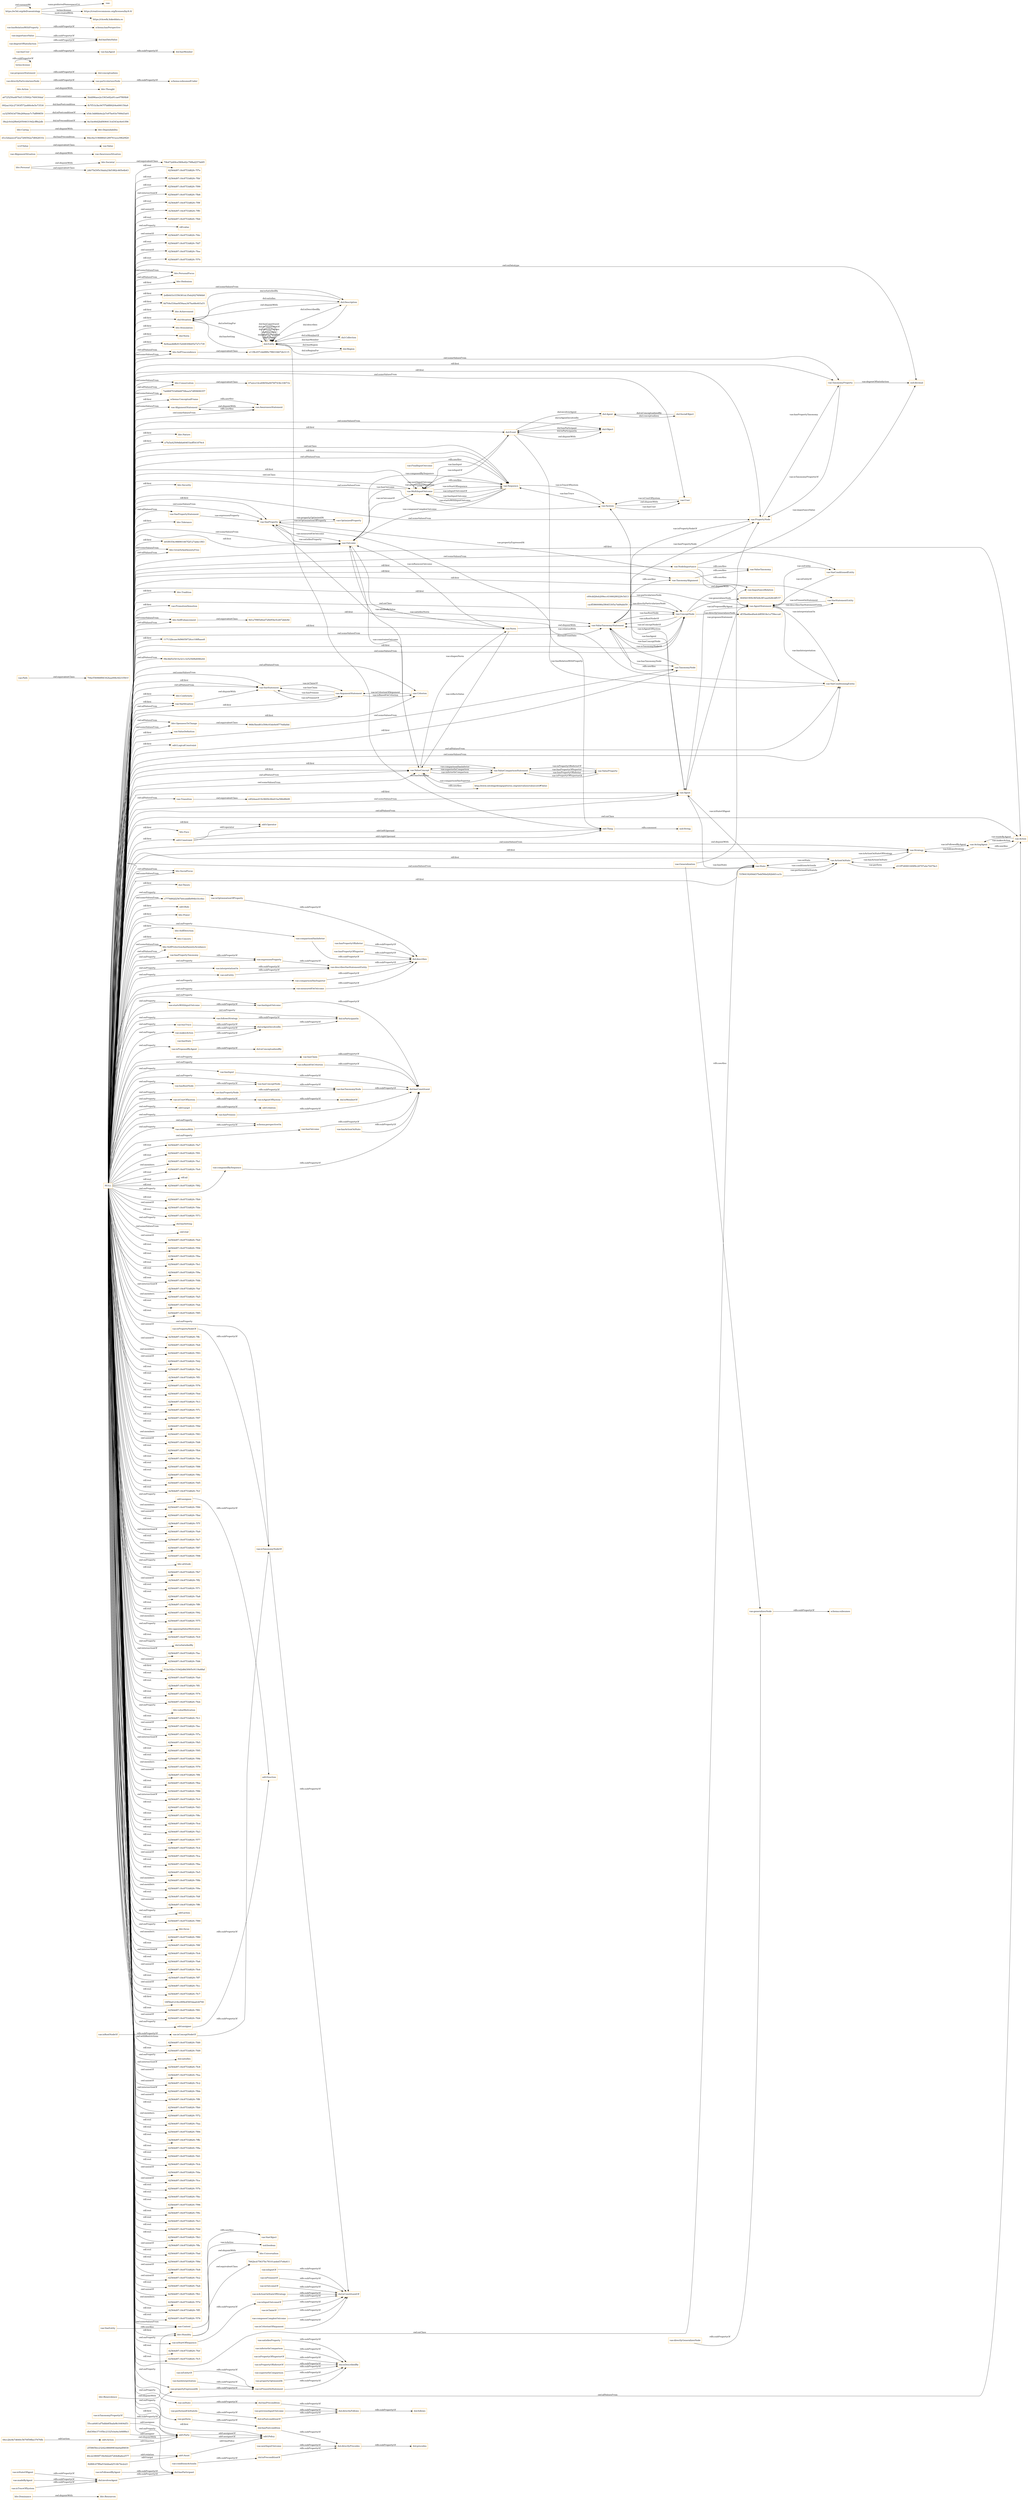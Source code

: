 digraph ar2dtool_diagram { 
rankdir=LR;
size="1501"
node [shape = rectangle, color="orange"]; "bhv:Dominance" "dul:Situation" "odrl:Action" "vae:Path" "64cc2bc8e7d640c5670f59fbe37676fb" "d31ff7d0991009f9c28797a4e74479e3" "bhv:PersonalFocus" "bhv:Hedonism" "bhv:Societal" "vae:NodeImportance" "bhv:Universalism" "2efb0d1b1f356381dc35eb20276f46b8" "8d704e530aef459aea367ba48e403a51" "vae:AwarenessSituation" "968e5bed81e506c93de0e0f774dfafdd" "vae:Value" "bhv:Achievement" "e4f2daae419c9609c06e61ba586d8b08" "odrl:Policy" "bhv:Stimulation" "dul:Norm" "vae:AlignmentSituation" "8e9eaedbffe91524483f4b052727c739" "odrl:Operator" "67a2ce14ce69650a9476f7436c10671b" "5356419249dd37bdd56bd282bfd1ca1b" "vae:VaeProperty" "bhv:SelfTrascendence" "e11f8c457cbbf8f0c7f80336672b3115" "vae:Outcome" "7ab868703d0b68708eacb7df09690357" "schema:ConceptualFrame" "vae:VaeEntity" "vae:MultiInputOutcome" "d1e3ebaeecd72ea7284562a7d842831b" "46c223800f739e9d2207264d6a6e2577" "bhv:Conservation" "vae:AlignmentStatement" "bhv:Dependability" "dul:SocialObject" "bhv:Caring" "255865fec23242c8868983da0adf4830" "odrl:Asset" "bhv:Nature" "a7fa5a42509dbfa604f1beff541879c4" "vae:Generalization" "vae:Context" "vae:ActionOnState" "vae:VaeStatement" "vae:TaxonomyProperty" "8a1be46d2bdf406413cd343ac6e41f06" "b5dc3dd6bb4e2a7e97be93e7084d3a01" "bhv:Security" "79b472d09ce58f4e82c79f8af2574d95" "vae:ConceptNode" "dul:Object" "bhv:Tolerance" "vae:System" "bhv:Humility" "55cca0d41af7bdbb85bafa9b16404d51" "odrl:Party" "fb7f51b3bc947f7b8f89204e690150a9" "vae:Norm" "b93f9354c988901667f2f127abbc1f63" "bhv:GrowthAndAnxietyFree" "84ec6a3196880d1289761aca39629f20" "vae:User" "vae:Sequence" "vae:AgentStatement" "vae:VaeConditionedEntity" "bhv:Tradition" "dul:Event" "vae:PromotionDemotion" "dul:Agent" "6649d1909c965d4c8f1aa2428cbff157" "vae:ValueTaxonomyStatement" "a6725250a487fef1335002c740030daf" "vae:TaxonomyAlignment" "bhv:SelfEnhancement" "117132bcaec9d96058726ce108fbaee8" "vae:Strategy" "f9b38d52541fa321c325256f8d098244" "vae:Agent" "df35be6bed0a4cbf85818e1a759ecca0" "bhv:Benevolence" "vae:FinalInputOutcome" "vae:VaeSituation" "bhv:Conformity" "vae:Action" "8286fc47ff4af10ebbad2514b74e2e21" "bhv:Resources" "dul:Collection" "vae:AwarenessStatement" "dbd30be37105bc23325cba4a3d48f6e3" "vae:ValueDefinition" "bhv:OpennessToChange" "vae:ActingAgent" "odrl:LogicalConstraint" "vae:ValueConcept" "vae:PropertyNode" "vae:ValueProperty" "vae:ValueComparisonStatement" "vae:VaeStatementEntity" "vae:Criterion" "bhv:Thought" "3bdd96aee2e3363e82a91cae07f6f4b8" "vae:Transition" "vae:State" "dul:Entity" "bhv:Face" "vae:VaeConditioningEntity" "vae:TaxonomyNode" "vae:VaePropertyStatement" "bhv:SocialFocus" "092aa162c27393f572a480c6e5e73530" "24b75d395c5dafa23bf1882c465e4b43" "odrl:Constraint" "vae:OptimizedProperty" "dul:Theory" "dul:Region" "dul:Description" "c69cdd26eb209ecc41666280229c5d13" "bhv:Action" "vcvf:Value" "c7776892f2567b0ceddfb994b1fcc0ec" "odrl:Rule" "bhv:Power" "7662bcb75637bc78101aebef37e8a411" "vae:ImportanceRelation" "bhv:Personal" "9d1a7f985d0ed72fb954e5cd472bfe9d" "70be556968f84342baa006cfd233561f" "cacff3860086a5f64f3305a7dd9abb59" "vae:ArgumentStatement" "38a2c0cb2f8e6205046319d2cff8a2db" "bhv:SelfDirection" "bhv:Concern" "ca3258543d758e269aeae7c7bff99859" "bhv:SelfProtectionAndAnxietyAvoidance" ; /*classes style*/
	"bhv:Action" -> "bhv:Thought" [ label = "owl:disjointWith" ];
	"vae:particularizesNode" -> "schema:subsumedUnder" [ label = "rdfs:subPropertyOf" ];
	"vae:hasConceptNode" -> "vae:hasTaxonomyNode" [ label = "rdfs:subPropertyOf" ];
	"vae:ConceptNode" -> "vae:PropertyNode" [ label = "owl:disjointWith" ];
	"vae:isTaxonomyNodeOf" -> "dul:isConstituentOf" [ label = "rdfs:subPropertyOf" ];
	"vae:proposesStatement" -> "dul:conceptualizes" [ label = "rdfs:subPropertyOf" ];
	"vae:previousInputOutcome" -> "dul:directlyFollows" [ label = "rdfs:subPropertyOf" ];
	"vae:hasTaxonomyNode" -> "dul:hasConstituent" [ label = "rdfs:subPropertyOf" ];
	"vae:nextInputOutcome" -> "dul:directlyPrecedes" [ label = "rdfs:subPropertyOf" ];
	"vae:VaeSituation" -> "vae:VaeStatement" [ label = "owl:disjointWith" ];
	"vae:comparisonHasInferior" -> "dul:describes" [ label = "rdfs:subPropertyOf" ];
	"vae:hasTrace" -> "dul:isAgentInvolvedIn" [ label = "rdfs:subPropertyOf" ];
	"vae:Path" -> "70be556968f84342baa006cfd233561f" [ label = "owl:equivalentClass" ];
	"vae:isInputOf" -> "dul:isConstituentOf" [ label = "rdfs:subPropertyOf" ];
	"dul:involvesAgent" -> "dul:hasParticipant" [ label = "rdfs:subPropertyOf" ];
	"terms:license" -> "terms:license" [ label = "rdfs:subPropertyOf" ];
	"dul:isAgentInvolvedIn" -> "dul:isParticipantIn" [ label = "rdfs:subPropertyOf" ];
	"bhv:SelfTrascendence" -> "e11f8c457cbbf8f0c7f80336672b3115" [ label = "owl:equivalentClass" ];
	"vae:describesVaeStatementEntity" -> "dul:describes" [ label = "rdfs:subPropertyOf" ];
	"vae:hasPropertyTaxonomy" -> "vae:expressesProperty" [ label = "rdfs:subPropertyOf" ];
	"dul:Event" -> "dul:Object" [ label = "owl:disjointWith" ];
	"vae:isPremiseOf" -> "dul:isConstituentOf" [ label = "rdfs:subPropertyOf" ];
	"vae:interpretationOn" -> "vae:describesVaeStatementEntity" [ label = "rdfs:subPropertyOf" ];
	"dul:Description" -> "dul:Situation" [ label = "owl:disjointWith" ];
	"odrl:Action" -> "odrl:Party" [ label = "owl:disjointWith" ];
	"vae:madeByAgent" -> "dul:involvesAgent" [ label = "rdfs:subPropertyOf" ];
	"dul:isPreconditionOf" -> "dul:directlyPrecedes" [ label = "rdfs:subPropertyOf" ];
	"vae:isOutcomeOf" -> "dul:isConstituentOf" [ label = "rdfs:subPropertyOf" ];
	"vae:isPresentInStatement" -> "dul:isDescribedBy" [ label = "rdfs:subPropertyOf" ];
	"vae:hasInput" -> "dul:hasConstituent" [ label = "rdfs:subPropertyOf" ];
	"bhv:Personal" -> "bhv:Societal" [ label = "owl:disjointWith" ];
	"bhv:Personal" -> "24b75d395c5dafa23bf1882c465e4b43" [ label = "owl:equivalentClass" ];
	"vae:hasUser" -> "vae:hasAgent" [ label = "rdfs:subPropertyOf" ];
	"vae:onState" -> "dul:hasPrecondition" [ label = "rdfs:subPropertyOf" ];
	"vae:hasActionOnState" -> "dul:hasConstituent" [ label = "rdfs:subPropertyOf" ];
	"vae:hasPropertyNode" -> "vae:hasTaxonomyNode" [ label = "rdfs:subPropertyOf" ];
	"dul:hasPrecondition" -> "dul:directlyFollows" [ label = "rdfs:subPropertyOf" ];
	"vae:hasPropertyOfSuperior" -> "dul:describes" [ label = "rdfs:subPropertyOf" ];
	"bhv:Conservation" -> "67a2ce14ce69650a9476f7436c10671b" [ label = "owl:equivalentClass" ];
	"vae:isPropertyNodeOf" -> "vae:isTaxonomyNodeOf" [ label = "rdfs:subPropertyOf" ];
	"bhv:Societal" -> "79b472d09ce58f4e82c79f8af2574d95" [ label = "owl:equivalentClass" ];
	"vae:Transition" -> "e4f2daae419c9609c06e61ba586d8b08" [ label = "owl:equivalentClass" ];
	"vae:comparisonHasSuperior" -> "dul:describes" [ label = "rdfs:subPropertyOf" ];
	"vae:hasOutcome" -> "dul:hasConstituent" [ label = "rdfs:subPropertyOf" ];
	"vae:Norm" -> "vae:ValueTaxonomyStatement" [ label = "owl:disjointWith" ];
	"vae:importanceValue" -> "dul:hasDataValue" [ label = "rdfs:subPropertyOf" ];
	"vae:isProposedByAgent" -> "dul:isConceptualizedBy" [ label = "rdfs:subPropertyOf" ];
	"bhv:Dominance" -> "bhv:Resources" [ label = "owl:disjointWith" ];
	"vae:isEntityOf" -> "vae:isPresentInStatement" [ label = "rdfs:subPropertyOf" ];
	"vae:MultiInputOutcome" -> "vae:Sequence" [ label = "rdfs:seeAlso" ];
	"vae:propertyExpressedAt" -> "vae:isPresentInStatement" [ label = "rdfs:subPropertyOf" ];
	"vae:hasState" -> "dul:isAgentInvolvedIn" [ label = "rdfs:subPropertyOf" ];
	"vae:AwarenessStatement" -> "vae:AlignmentStatement" [ label = "rdfs:seeAlso" ];
	"vae:isConceptNodeOf" -> "vae:isTaxonomyNodeOf" [ label = "rdfs:subPropertyOf" ];
	"bhv:Caring" -> "bhv:Dependability" [ label = "owl:disjointWith" ];
	"vae:hasRootNode" -> "vae:hasConceptNode" [ label = "rdfs:subPropertyOf" ];
	"vae:isAgentOfSystem" -> "dul:isMemberOf" [ label = "rdfs:subPropertyOf" ];
	"vae:ValueConcept" -> "http://www.ontologydesignpatterns.org/ont/values/valuecore#Value" [ label = "rdfs:seeAlso" ];
	"vae:isInputOutcomeOf" -> "dul:isConstituentOf" [ label = "rdfs:subPropertyOf" ];
	"vae:isTaxonomyPropertyOf" -> "vae:propertyExpressedAt" [ label = "rdfs:subPropertyOf" ];
	"vae:directlyParticularizesNode" -> "vae:particularizesNode" [ label = "rdfs:subPropertyOf" ];
	"vae:isRootNodeOf" -> "vae:isConceptNodeOf" [ label = "rdfs:subPropertyOf" ];
	"vae:expressesProperty" -> "vae:describesVaeStatementEntity" [ label = "rdfs:subPropertyOf" ];
	"vae:hasAgent" -> "dul:hasMember" [ label = "rdfs:subPropertyOf" ];
	"vae:isFollowedByAgent" -> "dul:hasParticipant" [ label = "rdfs:subPropertyOf" ];
	"vae:hasRelationWithProperty" -> "schema:hasPerspective" [ label = "rdfs:subPropertyOf" ];
	"vae:measuredOnOutcome" -> "dul:describes" [ label = "rdfs:subPropertyOf" ];
	"vae:perform" -> "dul:hasPostcondition" [ label = "rdfs:subPropertyOf" ];
	"vcvf:Value" -> "vae:Value" [ label = "owl:equivalentClass" ];
	"vae:isTraceOfSystem" -> "dul:involvesAgent" [ label = "rdfs:subPropertyOf" ];
	"vae:degreeOfSatisfaction" -> "dul:hasDataValue" [ label = "rdfs:subPropertyOf" ];
	"vae:directlyGeneralizesNode" -> "vae:generalizesNode" [ label = "rdfs:subPropertyOf" ];
	"vae:conditionsActionIn" -> "dul:isPreconditionOf" [ label = "rdfs:subPropertyOf" ];
	"vae:superiorInComparison" -> "dul:isDescribedBy" [ label = "rdfs:subPropertyOf" ];
	"vae:System" -> "vae:User" [ label = "owl:disjointWith" ];
	"vae:ValueTaxonomyStatement" -> "vae:TaxonomyAlignment" [ label = "rdfs:seeAlso" ];
	"vae:TaxonomyNode" -> "vae:ValueTaxonomyStatement" [ label = "rdfs:seeAlso" ];
	"vae:followsStrategy" -> "dul:isParticipantIn" [ label = "rdfs:subPropertyOf" ];
	"vae:hasPropertyOfInferior" -> "dul:describes" [ label = "rdfs:subPropertyOf" ];
	"vae:composedBySequence" -> "dul:hasConstituent" [ label = "rdfs:subPropertyOf" ];
	"vae:AlignmentSituation" -> "vae:AwarenessSituation" [ label = "owl:disjointWith" ];
	"https://w3id.org/def/vaeontology" -> "vae:" [ label = "vann:preferredNamespaceUri" ];
	"https://w3id.org/def/vaeontology" -> "https://creativecommons.org/licenses/by/4.0/" [ label = "terms:license" ];
	"https://w3id.org/def/vaeontology" -> "https://w3id.org/def/vaeontology" [ label = "owl:versionIRI" ];
	"https://w3id.org/def/vaeontology" -> "https://chowlk.linkeddata.es" [ label = "mod:createdWith" ];
	"vae:isActionOnStateOfStrategy" -> "dul:isConstituentOf" [ label = "rdfs:subPropertyOf" ];
	"vae:startsWithInputOutcome" -> "vae:hasInputOutcome" [ label = "rdfs:subPropertyOf" ];
	"vae:isOptimizationOfProperty" -> "dul:describes" [ label = "rdfs:subPropertyOf" ];
	"vae:propertyOptimizedAt" -> "dul:isDescribedBy" [ label = "rdfs:subPropertyOf" ];
	"bhv:Humility" -> "bhv:Universalism" [ label = "owl:disjointWith" ];
	"bhv:Humility" -> "7662bcb75637bc78101aebef37e8a411" [ label = "owl:equivalentClass" ];
	"vae:FinalInputOutcome" -> "vae:Sequence" [ label = "rdfs:seeAlso" ];
	"odrl:target" -> "odrl:relation" [ label = "rdfs:subPropertyOf" ];
	"bhv:SelfEnhancement" -> "9d1a7f985d0ed72fb954e5cd472bfe9d" [ label = "owl:equivalentClass" ];
	"dul:directlyPrecedes" -> "dul:precedes" [ label = "rdfs:subPropertyOf" ];
	"vae:makesAction" -> "dul:isAgentInvolvedIn" [ label = "rdfs:subPropertyOf" ];
	"vae:satisfiesProperty" -> "dul:isDescribedBy" [ label = "rdfs:subPropertyOf" ];
	"vae:TaxonomyAlignment" -> "vae:ValueTaxonomy" [ label = "rdfs:seeAlso" ];
	"vae:relationWith" -> "schema:perspectiveOn" [ label = "rdfs:subPropertyOf" ];
	"vae:NodeImportance" -> "vae:ValueTaxonomy" [ label = "rdfs:seeAlso" ];
	"vae:NodeImportance" -> "vae:ImportanceRelation" [ label = "rdfs:seeAlso" ];
	"vae:Action" -> "vae:ActingAgent" [ label = "rdfs:seeAlso" ];
	"vae:inferiorInComparison" -> "dul:isDescribedBy" [ label = "rdfs:subPropertyOf" ];
	"vae:VaeEntity" -> "vae:Context" [ label = "rdfs:seeAlso" ];
	"vae:isClaimOf" -> "dul:isConstituentOf" [ label = "rdfs:subPropertyOf" ];
	"vae:hasInputOutcome" -> "dul:hasConstituent" [ label = "rdfs:subPropertyOf" ];
	"vae:isPropertyOfSuperiorOf" -> "dul:isDescribedBy" [ label = "rdfs:subPropertyOf" ];
	"vae:isStateOfAgent" -> "dul:involvesAgent" [ label = "rdfs:subPropertyOf" ];
	"vae:Generalization" -> "vae:generalizesNode" [ label = "rdfs:seeAlso" ];
	"vae:Generalization" -> "vae:ImportanceRelation" [ label = "owl:disjointWith" ];
	"vae:Context" -> "vae:VaeObject" [ label = "rdfs:seeAlso" ];
	"NULL" -> "42564d97:18c8753d829:-7fa7" [ label = "rdf:rest" ];
	"NULL" -> "42564d97:18c8753d829:-7f91" [ label = "rdf:rest" ];
	"NULL" -> "vae:hasConceptNode" [ label = "owl:onProperty" ];
	"NULL" -> "bhv:PersonalFocus" [ label = "owl:someValuesFrom" ];
	"NULL" -> "bhv:Hedonism" [ label = "rdf:first" ];
	"NULL" -> "42564d97:18c8753d829:-7fa1" [ label = "owl:members" ];
	"NULL" -> "bhv:Conservation" [ label = "owl:allValuesFrom" ];
	"NULL" -> "42564d97:18c8753d829:-7fe9" [ label = "rdf:rest" ];
	"NULL" -> "rdf:nil" [ label = "rdf:rest" ];
	"NULL" -> "42564d97:18c8753d829:-7f82" [ label = "rdf:rest" ];
	"NULL" -> "vae:VaeConditioningEntity" [ label = "owl:someValuesFrom" ];
	"NULL" -> "vae:isBasedOnCriterion" [ label = "owl:onProperty" ];
	"NULL" -> "42564d97:18c8753d829:-7fb9" [ label = "rdf:rest" ];
	"NULL" -> "vae:isTaxonomyNodeOf" [ label = "owl:onProperty" ];
	"NULL" -> "vae:interpretationOn" [ label = "owl:onProperty" ];
	"NULL" -> "vae:ConceptNode" [ label = "rdf:first" ];
	"NULL" -> "42564d97:18c8753d829:-7fde" [ label = "owl:unionOf" ];
	"NULL" -> "vae:PropertyNode" [ label = "rdf:first" ];
	"NULL" -> "42564d97:18c8753d829:-7f73" [ label = "rdf:rest" ];
	"NULL" -> "odrl:assignee" [ label = "owl:onProperty" ];
	"NULL" -> "117132bcaec9d96058726ce108fbaee8" [ label = "rdf:first" ];
	"NULL" -> "vae:ConceptNode" [ label = "owl:someValuesFrom" ];
	"NULL" -> "vae:expressesProperty" [ label = "owl:onProperty" ];
	"NULL" -> "vae:VaeSituation" [ label = "owl:allValuesFrom" ];
	"NULL" -> "dul:hasSetting" [ label = "owl:onProperty" ];
	"NULL" -> "bhv:SelfTrascendence" [ label = "owl:someValuesFrom" ];
	"NULL" -> "owl:real" [ label = "owl:someValuesFrom" ];
	"NULL" -> "42564d97:18c8753d829:-7fe0" [ label = "owl:unionOf" ];
	"NULL" -> "42564d97:18c8753d829:-7f94" [ label = "rdf:rest" ];
	"NULL" -> "42564d97:18c8753d829:-7fba" [ label = "rdf:rest" ];
	"NULL" -> "odrl:LogicalConstraint" [ label = "rdf:first" ];
	"NULL" -> "42564d97:18c8753d829:-7fe1" [ label = "rdf:rest" ];
	"NULL" -> "42564d97:18c8753d829:-7f9a" [ label = "rdf:rest" ];
	"NULL" -> "vae:onEntity" [ label = "owl:onProperty" ];
	"NULL" -> "42564d97:18c8753d829:-7fdb" [ label = "rdf:rest" ];
	"NULL" -> "vae:VaeConditioningEntity" [ label = "owl:allValuesFrom" ];
	"NULL" -> "vae:TaxonomyNode" [ label = "rdf:first" ];
	"NULL" -> "vae:comparisonHasInferior" [ label = "owl:onProperty" ];
	"NULL" -> "42564d97:18c8753d829:-7faf" [ label = "owl:intersectionOf" ];
	"NULL" -> "42564d97:18c8753d829:-7fa5" [ label = "owl:members" ];
	"NULL" -> "42564d97:18c8753d829:-7fab" [ label = "rdf:rest" ];
	"NULL" -> "42564d97:18c8753d829:-7f85" [ label = "rdf:rest" ];
	"NULL" -> "vae:isUserOfSystem" [ label = "owl:onProperty" ];
	"NULL" -> "42564d97:18c8753d829:-7ffc" [ label = "owl:unionOf" ];
	"NULL" -> "vae:ActionOnState" [ label = "rdf:first" ];
	"NULL" -> "vae:VaeStatement" [ label = "owl:someValuesFrom" ];
	"NULL" -> "8d704e530aef459aea367ba48e403a51" [ label = "rdf:first" ];
	"NULL" -> "vae:Criterion" [ label = "owl:allValuesFrom" ];
	"NULL" -> "42564d97:18c8753d829:-7fe6" [ label = "owl:unionOf" ];
	"NULL" -> "bhv:GrowthAndAnxietyFree" [ label = "owl:someValuesFrom" ];
	"NULL" -> "42564d97:18c8753d829:-7f93" [ label = "owl:members" ];
	"NULL" -> "vae:Strategy" [ label = "owl:someValuesFrom" ];
	"NULL" -> "42564d97:18c8753d829:-7fd2" [ label = "owl:unionOf" ];
	"NULL" -> "42564d97:18c8753d829:-7fa2" [ label = "rdf:rest" ];
	"NULL" -> "vae:ConceptNode" [ label = "owl:onClass" ];
	"NULL" -> "vae:Action" [ label = "rdf:first" ];
	"NULL" -> "2efb0d1b1f356381dc35eb20276f46b8" [ label = "rdf:first" ];
	"NULL" -> "42564d97:18c8753d829:-7ff3" [ label = "rdf:rest" ];
	"NULL" -> "vae:hasOutcome" [ label = "owl:onProperty" ];
	"NULL" -> "42564d97:18c8753d829:-7f76" [ label = "rdf:rest" ];
	"NULL" -> "42564d97:18c8753d829:-7fed" [ label = "rdf:rest" ];
	"NULL" -> "42564d97:18c8753d829:-7fc3" [ label = "rdf:rest" ];
	"NULL" -> "42564d97:18c8753d829:-7f7c" [ label = "rdf:rest" ];
	"NULL" -> "42564d97:18c8753d829:-7f97" [ label = "rdf:rest" ];
	"NULL" -> "vae:AwarenessStatement" [ label = "owl:someValuesFrom" ];
	"NULL" -> "42564d97:18c8753d829:-7f9d" [ label = "rdf:rest" ];
	"NULL" -> "42564d97:18c8753d829:-7f83" [ label = "owl:members" ];
	"NULL" -> "vae:startsWithInputOutcome" [ label = "owl:onProperty" ];
	"NULL" -> "42564d97:18c8753d829:-7fd8" [ label = "owl:unionOf" ];
	"NULL" -> "42564d97:18c8753d829:-7fb4" [ label = "rdf:rest" ];
	"NULL" -> "42564d97:18c8753d829:-7fae" [ label = "rdf:rest" ];
	"NULL" -> "42564d97:18c8753d829:-7f88" [ label = "rdf:rest" ];
	"NULL" -> "c7776892f2567b0ceddfb994b1fcc0ec" [ label = "owl:someValuesFrom" ];
	"NULL" -> "odrl:Operator" [ label = "rdf:first" ];
	"NULL" -> "42564d97:18c8753d829:-7f8e" [ label = "rdf:rest" ];
	"NULL" -> "42564d97:18c8753d829:-7fd5" [ label = "rdf:rest" ];
	"NULL" -> "vae:Agent" [ label = "owl:someValuesFrom" ];
	"NULL" -> "42564d97:18c8753d829:-7fcf" [ label = "rdf:rest" ];
	"NULL" -> "vae:isStartOfSequence" [ label = "owl:onProperty" ];
	"NULL" -> "bhv:Tradition" [ label = "rdf:first" ];
	"NULL" -> "42564d97:18c8753d829:-7f90" [ label = "owl:members" ];
	"NULL" -> "vae:hasInput" [ label = "owl:onProperty" ];
	"NULL" -> "42564d97:18c8753d829:-7fbd" [ label = "owl:unionOf" ];
	"NULL" -> "vae:Sequence" [ label = "owl:onClass" ];
	"NULL" -> "vae:hasRootNode" [ label = "owl:onProperty" ];
	"NULL" -> "vae:NodeImportance" [ label = "rdf:first" ];
	"NULL" -> "vae:VaeConditionedEntity" [ label = "owl:someValuesFrom" ];
	"NULL" -> "bhv:SelfEnhancement" [ label = "owl:someValuesFrom" ];
	"NULL" -> "42564d97:18c8753d829:-7f7f" [ label = "rdf:rest" ];
	"NULL" -> "42564d97:18c8753d829:-7fa9" [ label = "owl:intersectionOf" ];
	"NULL" -> "bhv:GrowthAndAnxietyFree" [ label = "owl:allValuesFrom" ];
	"NULL" -> "7ab868703d0b68708eacb7df09690357" [ label = "owl:someValuesFrom" ];
	"NULL" -> "vae:Outcome" [ label = "owl:someValuesFrom" ];
	"NULL" -> "bhv:SelfDirection" [ label = "rdf:first" ];
	"NULL" -> "vae:hasInputOutcome" [ label = "owl:onProperty" ];
	"NULL" -> "vae:TaxonomyProperty" [ label = "owl:someValuesFrom" ];
	"NULL" -> "dul:Theory" [ label = "rdf:first" ];
	"NULL" -> "dul:Event" [ label = "rdf:first" ];
	"NULL" -> "42564d97:18c8753d829:-7fe7" [ label = "rdf:rest" ];
	"NULL" -> "vae:ArgumentStatement" [ label = "rdf:first" ];
	"NULL" -> "42564d97:18c8753d829:-7f87" [ label = "owl:members" ];
	"NULL" -> "42564d97:18c8753d829:-7f98" [ label = "owl:members" ];
	"NULL" -> "bhv:attitude" [ label = "owl:onProperty" ];
	"NULL" -> "42564d97:18c8753d829:-7fb7" [ label = "rdf:rest" ];
	"NULL" -> "42564d97:18c8753d829:-7ff2" [ label = "owl:unionOf" ];
	"NULL" -> "vae:Norm" [ label = "rdf:first" ];
	"NULL" -> "schema:perspectiveOn" [ label = "owl:onProperty" ];
	"NULL" -> "vae:VaeProperty" [ label = "rdf:first" ];
	"NULL" -> "42564d97:18c8753d829:-7f71" [ label = "rdf:rest" ];
	"NULL" -> "42564d97:18c8753d829:-7fa8" [ label = "rdf:rest" ];
	"NULL" -> "42564d97:18c8753d829:-7ff9" [ label = "rdf:rest" ];
	"NULL" -> "42564d97:18c8753d829:-7f92" [ label = "rdf:rest" ];
	"NULL" -> "42564d97:18c8753d829:-7f75" [ label = "owl:members" ];
	"NULL" -> "bhv:opposingValueMotivation" [ label = "owl:onProperty" ];
	"NULL" -> "42564d97:18c8753d829:-7fc9" [ label = "rdf:rest" ];
	"NULL" -> "bhv:Humility" [ label = "rdf:first" ];
	"NULL" -> "dul:isSatisfiedBy" [ label = "owl:onProperty" ];
	"NULL" -> "vae:TaxonomyProperty" [ label = "rdf:first" ];
	"NULL" -> "42564d97:18c8753d829:-7fac" [ label = "owl:intersectionOf" ];
	"NULL" -> "42564d97:18c8753d829:-7fd6" [ label = "owl:unionOf" ];
	"NULL" -> "vae:State" [ label = "owl:onClass" ];
	"NULL" -> "b93f9354c988901667f2f127abbc1f63" [ label = "rdf:first" ];
	"NULL" -> "512a162ec319d2d8d3f405c9119a48af" [ label = "rdf:first" ];
	"NULL" -> "bhv:OpennessToChange" [ label = "owl:allValuesFrom" ];
	"NULL" -> "42564d97:18c8753d829:-7fa0" [ label = "rdf:rest" ];
	"NULL" -> "vae:VaeStatement" [ label = "rdf:first" ];
	"NULL" -> "42564d97:18c8753d829:-7ff1" [ label = "rdf:rest" ];
	"NULL" -> "42564d97:18c8753d829:-7f74" [ label = "rdf:rest" ];
	"NULL" -> "vae:VaeSituation" [ label = "rdf:first" ];
	"NULL" -> "42564d97:18c8753d829:-7feb" [ label = "rdf:rest" ];
	"NULL" -> "bhv:valueMotivation" [ label = "owl:onProperty" ];
	"NULL" -> "vae:relationWith" [ label = "owl:onProperty" ];
	"NULL" -> "42564d97:18c8753d829:-7fc1" [ label = "rdf:rest" ];
	"NULL" -> "42564d97:18c8753d829:-7fec" [ label = "owl:unionOf" ];
	"NULL" -> "42564d97:18c8753d829:-7f7a" [ label = "rdf:rest" ];
	"NULL" -> "42564d97:18c8753d829:-7fb5" [ label = "owl:intersectionOf" ];
	"NULL" -> "bhv:Stimulation" [ label = "rdf:first" ];
	"NULL" -> "42564d97:18c8753d829:-7f95" [ label = "rdf:rest" ];
	"NULL" -> "f9b38d52541fa321c325256f8d098244" [ label = "owl:allValuesFrom" ];
	"NULL" -> "42564d97:18c8753d829:-7f9b" [ label = "rdf:rest" ];
	"NULL" -> "odrl:Constraint" [ label = "rdf:first" ];
	"NULL" -> "vae:Action" [ label = "owl:onClass" ];
	"NULL" -> "42564d97:18c8753d829:-7f79" [ label = "owl:members" ];
	"NULL" -> "odrl:target" [ label = "owl:onProperty" ];
	"NULL" -> "42564d97:18c8753d829:-7ff4" [ label = "owl:unionOf" ];
	"NULL" -> "42564d97:18c8753d829:-7fb2" [ label = "rdf:rest" ];
	"NULL" -> "vae:Transition" [ label = "owl:allValuesFrom" ];
	"NULL" -> "42564d97:18c8753d829:-7f86" [ label = "rdf:rest" ];
	"NULL" -> "42564d97:18c8753d829:-7fc0" [ label = "owl:intersectionOf" ];
	"NULL" -> "vae:makesAction" [ label = "owl:onProperty" ];
	"NULL" -> "dul:Object" [ label = "owl:someValuesFrom" ];
	"NULL" -> "42564d97:18c8753d829:-7fd3" [ label = "rdf:rest" ];
	"NULL" -> "42564d97:18c8753d829:-7f8c" [ label = "rdf:rest" ];
	"NULL" -> "vae:onState" [ label = "owl:onProperty" ];
	"NULL" -> "dul:isParticipantIn" [ label = "owl:onProperty" ];
	"NULL" -> "vae:VaeProperty" [ label = "owl:someValuesFrom" ];
	"NULL" -> "bhv:SelfProtectionAndAnxietyAvoidance" [ label = "owl:someValuesFrom" ];
	"NULL" -> "42564d97:18c8753d829:-7fcd" [ label = "rdf:rest" ];
	"NULL" -> "vae:Agent" [ label = "owl:allValuesFrom" ];
	"NULL" -> "42564d97:18c8753d829:-7fa3" [ label = "rdf:rest" ];
	"NULL" -> "42564d97:18c8753d829:-7f77" [ label = "rdf:rest" ];
	"NULL" -> "vae:PropertyNode" [ label = "owl:someValuesFrom" ];
	"NULL" -> "42564d97:18c8753d829:-7fc4" [ label = "rdf:rest" ];
	"NULL" -> "dul:Situation" [ label = "rdf:first" ];
	"NULL" -> "42564d97:18c8753d829:-7fca" [ label = "owl:unionOf" ];
	"NULL" -> "42564d97:18c8753d829:-7fbe" [ label = "rdf:rest" ];
	"NULL" -> "bhv:SelfEnhancement" [ label = "owl:allValuesFrom" ];
	"NULL" -> "vae:hasPropertyNode" [ label = "owl:onProperty" ];
	"NULL" -> "dul:Description" [ label = "owl:someValuesFrom" ];
	"NULL" -> "42564d97:18c8753d829:-7fe5" [ label = "rdf:rest" ];
	"NULL" -> "bhv:Conservation" [ label = "owl:someValuesFrom" ];
	"NULL" -> "42564d97:18c8753d829:-7f8b" [ label = "owl:members" ];
	"NULL" -> "42564d97:18c8753d829:-7f9e" [ label = "owl:members" ];
	"NULL" -> "42564d97:18c8753d829:-7fdf" [ label = "rdf:rest" ];
	"NULL" -> "42564d97:18c8753d829:-7ff6" [ label = "owl:unionOf" ];
	"NULL" -> "bhv:PersonalFocus" [ label = "owl:allValuesFrom" ];
	"NULL" -> "schema:ConceptualFrame" [ label = "rdf:first" ];
	"NULL" -> "vae:Strategy" [ label = "rdf:first" ];
	"NULL" -> "vae:Outcome" [ label = "rdf:first" ];
	"NULL" -> "odrl:action" [ label = "owl:onProperty" ];
	"NULL" -> "vae:isProposedByAgent" [ label = "owl:onProperty" ];
	"NULL" -> "42564d97:18c8753d829:-7f89" [ label = "rdf:rest" ];
	"NULL" -> "bhv:focus" [ label = "owl:onProperty" ];
	"NULL" -> "42564d97:18c8753d829:-7f80" [ label = "owl:members" ];
	"NULL" -> "42564d97:18c8753d829:-7f8f" [ label = "rdf:rest" ];
	"NULL" -> "42564d97:18c8753d829:-7fc6" [ label = "owl:intersectionOf" ];
	"NULL" -> "42564d97:18c8753d829:-7fa6" [ label = "rdf:rest" ];
	"NULL" -> "42564d97:18c8753d829:-7fe4" [ label = "owl:unionOf" ];
	"NULL" -> "42564d97:18c8753d829:-7ff7" [ label = "rdf:rest" ];
	"NULL" -> "vae:MultiInputOutcome" [ label = "rdf:first" ];
	"NULL" -> "42564d97:18c8753d829:-7fcc" [ label = "owl:unionOf" ];
	"NULL" -> "42564d97:18c8753d829:-7fc7" [ label = "rdf:rest" ];
	"NULL" -> "18f5fed1218cc899e450f3daafcfd700" [ label = "rdf:first" ];
	"NULL" -> "vae:ValueTaxonomyStatement" [ label = "owl:someValuesFrom" ];
	"NULL" -> "bhv:SelfProtectionAndAnxietyAvoidance" [ label = "owl:allValuesFrom" ];
	"NULL" -> "vae:ValueDefinition" [ label = "rdf:first" ];
	"NULL" -> "vae:TaxonomyAlignment" [ label = "rdf:first" ];
	"NULL" -> "bhv:Security" [ label = "rdf:first" ];
	"NULL" -> "vae:AgentStatement" [ label = "rdf:first" ];
	"NULL" -> "42564d97:18c8753d829:-7f81" [ label = "rdf:rest" ];
	"NULL" -> "vae:propertyExpressedAt" [ label = "owl:onProperty" ];
	"NULL" -> "vae:AlignmentStatement" [ label = "owl:someValuesFrom" ];
	"NULL" -> "bhv:OpennessToChange" [ label = "owl:someValuesFrom" ];
	"NULL" -> "42564d97:18c8753d829:-7fd4" [ label = "owl:unionOf" ];
	"NULL" -> "dul:hasParticipant" [ label = "owl:onProperty" ];
	"NULL" -> "odrl:assigner" [ label = "owl:onProperty" ];
	"NULL" -> "bhv:SocialFocus" [ label = "owl:someValuesFrom" ];
	"NULL" -> "42564d97:18c8753d829:-7fd0" [ label = "owl:withRestrictions" ];
	"NULL" -> "42564d97:18c8753d829:-7fd9" [ label = "rdf:rest" ];
	"NULL" -> "vae:ValueComparisonStatement" [ label = "rdf:first" ];
	"NULL" -> "dul:satisfies" [ label = "owl:onProperty" ];
	"NULL" -> "vae:VaePropertyStatement" [ label = "owl:allValuesFrom" ];
	"NULL" -> "odrl:Rule" [ label = "rdf:first" ];
	"NULL" -> "42564d97:18c8753d829:-7fc8" [ label = "owl:intersectionOf" ];
	"NULL" -> "42564d97:18c8753d829:-7fea" [ label = "owl:unionOf" ];
	"NULL" -> "bhv:SocialFocus" [ label = "owl:allValuesFrom" ];
	"NULL" -> "vae:ValueConcept" [ label = "owl:someValuesFrom" ];
	"NULL" -> "42564d97:18c8753d829:-7fc2" [ label = "owl:unionOf" ];
	"NULL" -> "vae:hasPremise" [ label = "owl:onProperty" ];
	"NULL" -> "42564d97:18c8753d829:-7fbb" [ label = "owl:intersectionOf" ];
	"NULL" -> "bhv:Tolerance" [ label = "rdf:first" ];
	"NULL" -> "vae:State" [ label = "owl:someValuesFrom" ];
	"NULL" -> "42564d97:18c8753d829:-7ff8" [ label = "owl:unionOf" ];
	"NULL" -> "bhv:Power" [ label = "rdf:first" ];
	"NULL" -> "bhv:Nature" [ label = "rdf:first" ];
	"NULL" -> "42564d97:18c8753d829:-7fb0" [ label = "rdf:rest" ];
	"NULL" -> "42564d97:18c8753d829:-7f72" [ label = "owl:members" ];
	"NULL" -> "42564d97:18c8753d829:-7faa" [ label = "rdf:rest" ];
	"NULL" -> "42564d97:18c8753d829:-7f84" [ label = "rdf:rest" ];
	"NULL" -> "42564d97:18c8753d829:-7ffb" [ label = "rdf:rest" ];
	"NULL" -> "8e9eaedbffe91524483f4b052727c739" [ label = "rdf:first" ];
	"NULL" -> "vae:Action" [ label = "owl:allValuesFrom" ];
	"NULL" -> "vae:Agent" [ label = "rdf:first" ];
	"NULL" -> "42564d97:18c8753d829:-7f8a" [ label = "rdf:rest" ];
	"NULL" -> "42564d97:18c8753d829:-7fd1" [ label = "rdf:rest" ];
	"NULL" -> "vae:followsStrategy" [ label = "owl:onProperty" ];
	"NULL" -> "vae:Sequence" [ label = "rdf:first" ];
	"NULL" -> "bhv:Achievement" [ label = "rdf:first" ];
	"NULL" -> "42564d97:18c8753d829:-7fcb" [ label = "rdf:rest" ];
	"NULL" -> "vae:VaeStatementEntity" [ label = "rdf:first" ];
	"NULL" -> "bhv:Conformity" [ label = "rdf:first" ];
	"NULL" -> "vae:perform" [ label = "owl:onProperty" ];
	"NULL" -> "xsd:decimal" [ label = "owl:onDatatype" ];
	"NULL" -> "bhv:SelfTrascendence" [ label = "owl:allValuesFrom" ];
	"NULL" -> "42564d97:18c8753d829:-7fda" [ label = "owl:unionOf" ];
	"NULL" -> "42564d97:18c8753d829:-7fce" [ label = "owl:unionOf" ];
	"NULL" -> "odrl:Party" [ label = "rdf:first" ];
	"NULL" -> "42564d97:18c8753d829:-7f7b" [ label = "rdf:rest" ];
	"NULL" -> "42564d97:18c8753d829:-7fbc" [ label = "rdf:rest" ];
	"NULL" -> "42564d97:18c8753d829:-7f96" [ label = "rdf:rest" ];
	"NULL" -> "odrl:Policy" [ label = "rdf:first" ];
	"NULL" -> "42564d97:18c8753d829:-7f9c" [ label = "rdf:rest" ];
	"NULL" -> "42564d97:18c8753d829:-7fe3" [ label = "rdf:rest" ];
	"NULL" -> "42564d97:18c8753d829:-7fdd" [ label = "rdf:rest" ];
	"NULL" -> "vae:Context" [ label = "owl:someValuesFrom" ];
	"NULL" -> "vae:ValueTaxonomyStatement" [ label = "rdf:first" ];
	"NULL" -> "vae:hasTrace" [ label = "owl:onProperty" ];
	"NULL" -> "42564d97:18c8753d829:-7fb3" [ label = "rdf:rest" ];
	"NULL" -> "42564d97:18c8753d829:-7ffa" [ label = "owl:unionOf" ];
	"NULL" -> "42564d97:18c8753d829:-7fad" [ label = "rdf:rest" ];
	"NULL" -> "vae:MultiInputOutcome" [ label = "owl:onClass" ];
	"NULL" -> "vae:ValueConcept" [ label = "rdf:first" ];
	"NULL" -> "42564d97:18c8753d829:-7f8d" [ label = "rdf:rest" ];
	"NULL" -> "42564d97:18c8753d829:-7fe8" [ label = "owl:unionOf" ];
	"NULL" -> "vae:Sequence" [ label = "owl:allValuesFrom" ];
	"NULL" -> "vae:composedBySequence" [ label = "owl:onProperty" ];
	"NULL" -> "vae:PromotionDemotion" [ label = "rdf:first" ];
	"NULL" -> "42564d97:18c8753d829:-7fe2" [ label = "owl:unionOf" ];
	"NULL" -> "42564d97:18c8753d829:-7fa4" [ label = "rdf:rest" ];
	"NULL" -> "42564d97:18c8753d829:-7fb1" [ label = "owl:unionOf" ];
	"NULL" -> "42564d97:18c8753d829:-7f7d" [ label = "owl:members" ];
	"NULL" -> "42564d97:18c8753d829:-7ff5" [ label = "rdf:rest" ];
	"NULL" -> "vae:Criterion" [ label = "rdf:first" ];
	"NULL" -> "42564d97:18c8753d829:-7f78" [ label = "rdf:rest" ];
	"NULL" -> "vae:hasClaim" [ label = "owl:onProperty" ];
	"NULL" -> "42564d97:18c8753d829:-7fef" [ label = "rdf:rest" ];
	"NULL" -> "42564d97:18c8753d829:-7fc5" [ label = "rdf:rest" ];
	"NULL" -> "vae:VaeStatement" [ label = "owl:allValuesFrom" ];
	"NULL" -> "42564d97:18c8753d829:-7f7e" [ label = "rdf:rest" ];
	"NULL" -> "bhv:Concern" [ label = "rdf:first" ];
	"NULL" -> "vae:measuredOnOutcome" [ label = "owl:onProperty" ];
	"NULL" -> "vae:hasPropertyTaxonomy" [ label = "owl:onProperty" ];
	"NULL" -> "bhv:Face" [ label = "rdf:first" ];
	"NULL" -> "42564d97:18c8753d829:-7fbf" [ label = "rdf:rest" ];
	"NULL" -> "42564d97:18c8753d829:-7f99" [ label = "rdf:rest" ];
	"NULL" -> "vae:ValueConcept" [ label = "owl:allValuesFrom" ];
	"NULL" -> "vae:State" [ label = "rdf:first" ];
	"NULL" -> "42564d97:18c8753d829:-7fb8" [ label = "owl:intersectionOf" ];
	"NULL" -> "vae:System" [ label = "owl:someValuesFrom" ];
	"NULL" -> "42564d97:18c8753d829:-7f9f" [ label = "rdf:rest" ];
	"NULL" -> "42564d97:18c8753d829:-7ff0" [ label = "owl:unionOf" ];
	"NULL" -> "vae:TaxonomyNode" [ label = "owl:someValuesFrom" ];
	"NULL" -> "42564d97:18c8753d829:-7fb6" [ label = "rdf:rest" ];
	"NULL" -> "vae:isOptimizationOfProperty" [ label = "owl:onProperty" ];
	"NULL" -> "rdf:value" [ label = "owl:onProperty" ];
	"NULL" -> "a7fa5a42509dbfa604f1beff541879c4" [ label = "rdf:first" ];
	"NULL" -> "vae:User" [ label = "owl:someValuesFrom" ];
	"NULL" -> "42564d97:18c8753d829:-7fdc" [ label = "owl:unionOf" ];
	"NULL" -> "vae:comparisonHasSuperior" [ label = "owl:onProperty" ];
	"NULL" -> "42564d97:18c8753d829:-7fd7" [ label = "rdf:rest" ];
	"NULL" -> "42564d97:18c8753d829:-7fee" [ label = "owl:unionOf" ];
	"NULL" -> "dul:Norm" [ label = "rdf:first" ];
	"NULL" -> "42564d97:18c8753d829:-7f70" [ label = "rdf:rest" ];
	"vae:isUserOfSystem" -> "vae:isAgentOfSystem" [ label = "rdfs:subPropertyOf" ];
	"vae:isPropertyOfInferiorOf" -> "dul:isDescribedBy" [ label = "rdfs:subPropertyOf" ];
	"vae:hasClaim" -> "dul:hasConstituent" [ label = "rdfs:subPropertyOf" ];
	"vae:generalizesNode" -> "schema:subsumes" [ label = "rdfs:subPropertyOf" ];
	"bhv:OpennessToChange" -> "968e5bed81e506c93de0e0f774dfafdd" [ label = "owl:equivalentClass" ];
	"vae:hasPremise" -> "dul:hasConstituent" [ label = "rdfs:subPropertyOf" ];
	"vae:isStartOfSequence" -> "vae:isInputOutcomeOf" [ label = "rdfs:subPropertyOf" ];
	"bhv:Benevolence" -> "bhv:Humility" [ label = "owl:disjointWith" ];
	"odrl:assigner" -> "odrl:function" [ label = "rdfs:subPropertyOf" ];
	"vae:onEntity" -> "vae:describesVaeStatementEntity" [ label = "rdfs:subPropertyOf" ];
	"vae:composesComplexOutcome" -> "dul:isConstituentOf" [ label = "rdfs:subPropertyOf" ];
	"vae:hasInterpretation" -> "vae:isPresentInStatement" [ label = "rdfs:subPropertyOf" ];
	"vae:AlignmentStatement" -> "vae:AwarenessStatement" [ label = "rdfs:seeAlso" ];
	"vae:AlignmentStatement" -> "vae:AwarenessStatement" [ label = "owl:disjointWith" ];
	"dul:isPostconditionOf" -> "dul:directlyFollows" [ label = "rdfs:subPropertyOf" ];
	"odrl:assignee" -> "odrl:function" [ label = "rdfs:subPropertyOf" ];
	"dul:directlyFollows" -> "dul:follows" [ label = "rdfs:subPropertyOf" ];
	"vae:isBasedOnCriterion" -> "dul:hasConstituent" [ label = "rdfs:subPropertyOf" ];
	"vae:performedOnStateIn" -> "dul:isPostconditionOf" [ label = "rdfs:subPropertyOf" ];
	"dul:hasPostcondition" -> "dul:directlyPrecedes" [ label = "rdfs:subPropertyOf" ];
	"vae:isCriterionOfArgument" -> "dul:isConstituentOf" [ label = "rdfs:subPropertyOf" ];
	"d1e3ebaeecd72ea7284562a7d842831b" -> "84ec6a3196880d1289761aca39629f20" [ label = "dul:hasPrecondition" ];
	"vae:Agent" -> "vae:System" [ label = "vae:isAgentOfSystem" ];
	"dul:Entity" -> "dul:Entity" [ label = "dul:follows" ];
	"vae:Outcome" -> "vae:Sequence" [ label = "vae:composedBySequence" ];
	"vae:ConceptNode" -> "vae:ValueTaxonomyStatement" [ label = "vae:isRootNodeOf" ];
	"odrl:Constraint" -> "owl:Thing" [ label = "odrl:rightOperand" ];
	"vae:ActionOnState" -> "d31ff7d0991009f9c28797a4e74479e3" [ label = "vae:perform" ];
	"vae:ValueComparisonStatement" -> "vae:ValueProperty" [ label = "vae:hasPropertyOfSuperior" ];
	"vae:Outcome" -> "vae:ValueConcept" [ label = "vae:abidesByValue" ];
	"vae:VaePropertyStatement" -> "vae:VaeProperty" [ label = "vae:expressesProperty" ];
	"vae:ActingAgent" -> "vae:Strategy" [ label = "vae:followsStrategy" ];
	"vae:ActionOnState" -> "vae:Strategy" [ label = "vae:isActionOnStateOfStrategy" ];
	"dul:Agent" -> "dul:Event" [ label = "dul:isAgentInvolvedIn" ];
	"dul:SocialObject" -> "dul:Agent" [ label = "dul:isConceptualizedBy" ];
	"vae:TaxonomyNode" -> "vae:ValueTaxonomyStatement" [ label = "vae:isTaxonomyNodeOf" ];
	"vae:AgentStatement" -> "vae:VaeConditionedEntity" [ label = "vae:onEntity" ];
	"vae:ConceptNode" -> "df35be6bed0a4cbf85818e1a759ecca0" [ label = "vae:directlyGeneralizesNode" ];
	"vae:Sequence" -> "vae:MultiInputOutcome" [ label = "vae:hasInputOutcome" ];
	"vae:MultiInputOutcome" -> "dul:Event" [ label = "vae:hasInput" ];
	"vae:Sequence" -> "vae:MultiInputOutcome" [ label = "vae:startsWithInputOutcome" ];
	"dul:Object" -> "dul:Event" [ label = "dul:isParticipantIn" ];
	"vae:AgentStatement" -> "vae:Agent" [ label = "vae:isProposedByAgent" ];
	"vae:ValueTaxonomyStatement" -> "vae:TaxonomyNode" [ label = "vae:hasTaxonomyNode" ];
	"vae:MultiInputOutcome" -> "vae:MultiInputOutcome" [ label = "vae:previousInputOutcome" ];
	"vae:ValueComparisonStatement" -> "vae:ValueConcept" [ label = "vae:comparisonHasSuperior" ];
	"odrl:Constraint" -> "odrl:Operator" [ label = "odrl:operator" ];
	"vae:Outcome" -> "vae:VaeProperty" [ label = "vae:satisfiesProperty" ];
	"vae:AgentStatement" -> "vae:VaeStatementEntity" [ label = "vae:describesVaeStatementEntity" ];
	"odrl:Asset" -> "odrl:Policy" [ label = "odrl:hasPolicy" ];
	"vae:ArgumentStatement" -> "vae:VaeStatement" [ label = "vae:hasClaim" ];
	"dul:Entity" -> "dul:Collection" [ label = "dul:isMemberOf" ];
	"vae:Agent" -> "vae:AgentStatement" [ label = "vae:proposesStatement" ];
	"vae:System" -> "vae:Sequence" [ label = "vae:hasTrace" ];
	"dul:Event" -> "owl:Thing" [ label = "dul:hasEventDate" ];
	"vae:Outcome" -> "vae:Norm" [ label = "vae:satisfiesNorm" ];
	"vae:User" -> "vae:System" [ label = "vae:isUserOfSystem" ];
	"64cc2bc8e7d640c5670f59fbe37676fb" -> "odrl:Action" [ label = "odrl:action" ];
	"odrl:Party" -> "odrl:Policy" [ label = "odrl:assigneeOf" ];
	"vae:TaxonomyProperty" -> "xsd:decimal" [ label = "vae:degreeOfSatisfaction" ];
	"vae:Sequence" -> "vae:Outcome" [ label = "vae:composesComplexOutcome" ];
	"vae:Criterion" -> "vae:ArgumentStatement" [ label = "vae:isCriterionOfArgument" ];
	"dul:Entity" -> "dul:Entity" [ label = "dul:directlyPrecedes" ];
	"cacff3860086a5f64f3305a7dd9abb59" -> "vae:ConceptNode" [ label = "vae:directlyParticularizesNode" ];
	"vae:PropertyNode" -> "vae:ValueTaxonomyStatement" [ label = "vae:isPropertyNodeOf" ];
	"vae:ValueTaxonomyStatement" -> "vae:ConceptNode" [ label = "vae:hasConceptNode" ];
	"vae:ValueComparisonStatement" -> "vae:ValueProperty" [ label = "vae:hasPropertyOfInferior" ];
	"vae:Sequence" -> "vae:System" [ label = "vae:isTraceOfSystem" ];
	"vae:VaeStatementEntity" -> "vae:AgentStatement" [ label = "vae:isPresentInStatement" ];
	"vae:ConceptNode" -> "6649d1909c965d4c8f1aa2428cbff157" [ label = "vae:generalizesNode" ];
	"vae:VaeProperty" -> "vae:VaeConditioningEntity" [ label = "vae:relationWith" ];
	"255865fec23242c8868983da0adf4830" -> "odrl:Party" [ label = "odrl:function" ];
	"vae:System" -> "vae:User" [ label = "vae:hasUser" ];
	"dul:Event" -> "vae:MultiInputOutcome" [ label = "vae:isInputOf" ];
	"vae:OptimizedProperty" -> "vae:VaeProperty" [ label = "vae:isOptimizationOfProperty" ];
	"dul:Agent" -> "dul:SocialObject" [ label = "dul:conceptualizes" ];
	"vae:ConceptNode" -> "vae:ValueTaxonomyStatement" [ label = "vae:isConceptNodeOf" ];
	"vae:Agent" -> "vae:State" [ label = "vae:hasState" ];
	"vae:AgentStatement" -> "vae:VaeConditioningEntity" [ label = "vae:interpretationOn" ];
	"vae:MultiInputOutcome" -> "vae:Sequence" [ label = "vae:isStartOfSequence" ];
	"vae:VaeStatement" -> "vae:ArgumentStatement" [ label = "vae:isPremiseOf" ];
	"092aa162c27393f572a480c6e5e73530" -> "fb7f51b3bc947f7b8f89204e690150a9" [ label = "dul:hasPostcondition" ];
	"dul:Entity" -> "dul:Entity" [ label = "dul:precedes" ];
	"vae:Strategy" -> "vae:ActingAgent" [ label = "vae:isFollowedByAgent" ];
	"dul:Event" -> "dul:Object" [ label = "dul:hasParticipant" ];
	"46c223800f739e9d2207264d6a6e2577" -> "odrl:Asset" [ label = "odrl:relation" ];
	"dul:Region" -> "dul:Entity" [ label = "dul:isRegionFor" ];
	"vae:MultiInputOutcome" -> "vae:Sequence" [ label = "vae:isInputOutcomeOf" ];
	"vae:Context" -> "xsd:boolean" [ label = "vae:isActive" ];
	"vae:PropertyNode" -> "vae:TaxonomyProperty" [ label = "vae:hasPropertyTaxonomy" ];
	"odrl:Party" -> "odrl:Policy" [ label = "odrl:assignerOf" ];
	"38a2c0cb2f8e6205046319d2cff8a2db" -> "8a1be46d2bdf406413cd343ac6e41f06" [ label = "dul:isPreconditionOf" ];
	"vae:ValueTaxonomyStatement" -> "vae:ConceptNode" [ label = "vae:hasRootNode" ];
	"dul:Entity" -> "dul:Description" [ label = "dul:isDescribedBy" ];
	"vae:ValueProperty" -> "vae:ValueComparisonStatement" [ label = "vae:isPropertyOfSuperiorOf" ];
	"vae:ValueConcept" -> "vae:ValueComparisonStatement" [ label = "vae:superiorInComparison" ];
	"vae:Norm" -> "vae:ValueConcept" [ label = "vae:reflectsValue" ];
	"vae:VaeConditioningEntity" -> "vae:VaeProperty" [ label = "vae:hasRelationWithProperty" ];
	"vae:State" -> "vae:Agent" [ label = "vae:isStateOfAgent" ];
	"dul:Situation" -> "dul:Entity" [ label = "dul:isSettingFor" ];
	"dul:Entity" -> "dul:Entity" [ label = "dul:directlyFollows" ];
	"ca3258543d758e269aeae7c7bff99859" -> "b5dc3dd6bb4e2a7e97be93e7084d3a01" [ label = "dul:isPostconditionOf" ];
	"vae:ValueComparisonStatement" -> "vae:ValueConcept" [ label = "vae:comparisonHasInferior" ];
	"vae:VaeConditionedEntity" -> "vae:AgentStatement" [ label = "vae:isEntityOf" ];
	"vae:Outcome" -> "vae:MultiInputOutcome" [ label = "vae:isOutcomeOf" ];
	"vae:VaeProperty" -> "vae:Outcome" [ label = "vae:measuredOnOutcome" ];
	"dbd30be37105bc23325cba4a3d48f6e3" -> "odrl:Party" [ label = "odrl:assigner" ];
	"vae:ArgumentStatement" -> "vae:VaeStatement" [ label = "vae:hasPremise" ];
	"dul:Entity" -> "dul:Situation" [ label = "dul:hasSetting" ];
	"vae:VaeProperty" -> "vae:OptimizedProperty" [ label = "vae:propertyOptimizedAt" ];
	"odrl:Constraint" -> "owl:Thing" [ label = "odrl:leftOperand" ];
	"dul:Event" -> "dul:Agent" [ label = "dul:involvesAgent" ];
	"vae:ActionOnState" -> "vae:State" [ label = "vae:onState" ];
	"vae:VaeStatement" -> "vae:ArgumentStatement" [ label = "vae:isClaimOf" ];
	"vae:Strategy" -> "vae:ActionOnState" [ label = "vae:hasActionOnState" ];
	"dul:Description" -> "dul:Entity" [ label = "dul:describes" ];
	"dul:Collection" -> "dul:Entity" [ label = "dul:hasMember" ];
	"c69cdd26eb209ecc41666280229c5d13" -> "vae:ConceptNode" [ label = "vae:particularizesNode" ];
	"vae:ActingAgent" -> "vae:Action" [ label = "vae:makesAction" ];
	"dul:Entity" -> "dul:Entity" [ label = "dul:isConstituentOf" ];
	"dul:Entity" -> "dul:Entity" [ label = "dul:hasConstituent" ];
	"dul:Entity" -> "owl:Thing" [ label = "dul:hasDataValue" ];
	"5356419249dd37bdd56bd282bfd1ca1b" -> "vae:ActionOnState" [ label = "vae:performedOnStateIn" ];
	"vae:MultiInputOutcome" -> "vae:Outcome" [ label = "vae:hasOutcome" ];
	"vae:ValueTaxonomyStatement" -> "vae:PropertyNode" [ label = "vae:hasPropertyNode" ];
	"owl:Thing" -> "xsd:String" [ label = "rdfs:comment" ];
	"vae:ArgumentStatement" -> "vae:Criterion" [ label = "vae:isBasedOnCriterion" ];
	"55cca0d41af7bdbb85bafa9b16404d51" -> "odrl:Party" [ label = "odrl:assignee" ];
	"vae:VaeProperty" -> "vae:AgentStatement" [ label = "vae:propertyExpressedAt" ];
	"vae:TaxonomyProperty" -> "vae:PropertyNode" [ label = "vae:isTaxonomyPropertyOf" ];
	"vae:NodeImportance" -> "xsd:decimal" [ label = "vae:importanceValue" ];
	"a6725250a487fef1335002c740030daf" -> "3bdd96aee2e3363e82a91cae07f6f4b8" [ label = "odrl:constraint" ];
	"8286fc47ff4af10ebbad2514b74e2e21" -> "odrl:Asset" [ label = "odrl:target" ];
	"vae:ValueProperty" -> "vae:ValueComparisonStatement" [ label = "vae:isPropertyOfInferiorOf" ];
	"vae:MultiInputOutcome" -> "vae:MultiInputOutcome" [ label = "vae:nextInputOutcome" ];
	"vae:ValueConcept" -> "vae:Outcome" [ label = "vae:constrainsOutcome" ];
	"dul:Description" -> "dul:Situation" [ label = "dul:isSatisfiedBy" ];
	"vae:VaeConditioningEntity" -> "vae:AgentStatement" [ label = "vae:hasInterpretation" ];
	"vae:System" -> "vae:Agent" [ label = "vae:hasAgent" ];
	"vae:Norm" -> "vae:Outcome" [ label = "vae:influencesOutcome" ];
	"dul:Entity" -> "dul:Region" [ label = "dul:hasRegion" ];
	"vae:State" -> "vae:ActionOnState" [ label = "vae:conditionsActionIn" ];
	"dul:Situation" -> "dul:Description" [ label = "dul:satisfies" ];
	"vae:ValueConcept" -> "vae:Norm" [ label = "vae:shapesNorm" ];
	"vae:Action" -> "vae:ActingAgent" [ label = "vae:madeByAgent" ];
	"vae:ValueConcept" -> "vae:ValueComparisonStatement" [ label = "vae:inferiorInComparison" ];

}
